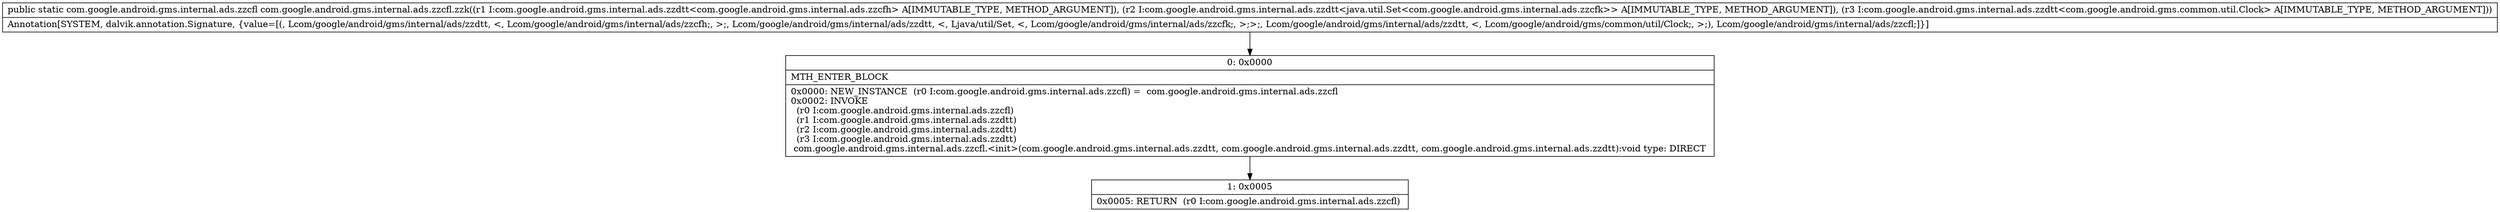 digraph "CFG forcom.google.android.gms.internal.ads.zzcfl.zzk(Lcom\/google\/android\/gms\/internal\/ads\/zzdtt;Lcom\/google\/android\/gms\/internal\/ads\/zzdtt;Lcom\/google\/android\/gms\/internal\/ads\/zzdtt;)Lcom\/google\/android\/gms\/internal\/ads\/zzcfl;" {
Node_0 [shape=record,label="{0\:\ 0x0000|MTH_ENTER_BLOCK\l|0x0000: NEW_INSTANCE  (r0 I:com.google.android.gms.internal.ads.zzcfl) =  com.google.android.gms.internal.ads.zzcfl \l0x0002: INVOKE  \l  (r0 I:com.google.android.gms.internal.ads.zzcfl)\l  (r1 I:com.google.android.gms.internal.ads.zzdtt)\l  (r2 I:com.google.android.gms.internal.ads.zzdtt)\l  (r3 I:com.google.android.gms.internal.ads.zzdtt)\l com.google.android.gms.internal.ads.zzcfl.\<init\>(com.google.android.gms.internal.ads.zzdtt, com.google.android.gms.internal.ads.zzdtt, com.google.android.gms.internal.ads.zzdtt):void type: DIRECT \l}"];
Node_1 [shape=record,label="{1\:\ 0x0005|0x0005: RETURN  (r0 I:com.google.android.gms.internal.ads.zzcfl) \l}"];
MethodNode[shape=record,label="{public static com.google.android.gms.internal.ads.zzcfl com.google.android.gms.internal.ads.zzcfl.zzk((r1 I:com.google.android.gms.internal.ads.zzdtt\<com.google.android.gms.internal.ads.zzcfh\> A[IMMUTABLE_TYPE, METHOD_ARGUMENT]), (r2 I:com.google.android.gms.internal.ads.zzdtt\<java.util.Set\<com.google.android.gms.internal.ads.zzcfk\>\> A[IMMUTABLE_TYPE, METHOD_ARGUMENT]), (r3 I:com.google.android.gms.internal.ads.zzdtt\<com.google.android.gms.common.util.Clock\> A[IMMUTABLE_TYPE, METHOD_ARGUMENT]))  | Annotation[SYSTEM, dalvik.annotation.Signature, \{value=[(, Lcom\/google\/android\/gms\/internal\/ads\/zzdtt, \<, Lcom\/google\/android\/gms\/internal\/ads\/zzcfh;, \>;, Lcom\/google\/android\/gms\/internal\/ads\/zzdtt, \<, Ljava\/util\/Set, \<, Lcom\/google\/android\/gms\/internal\/ads\/zzcfk;, \>;\>;, Lcom\/google\/android\/gms\/internal\/ads\/zzdtt, \<, Lcom\/google\/android\/gms\/common\/util\/Clock;, \>;), Lcom\/google\/android\/gms\/internal\/ads\/zzcfl;]\}]\l}"];
MethodNode -> Node_0;
Node_0 -> Node_1;
}

